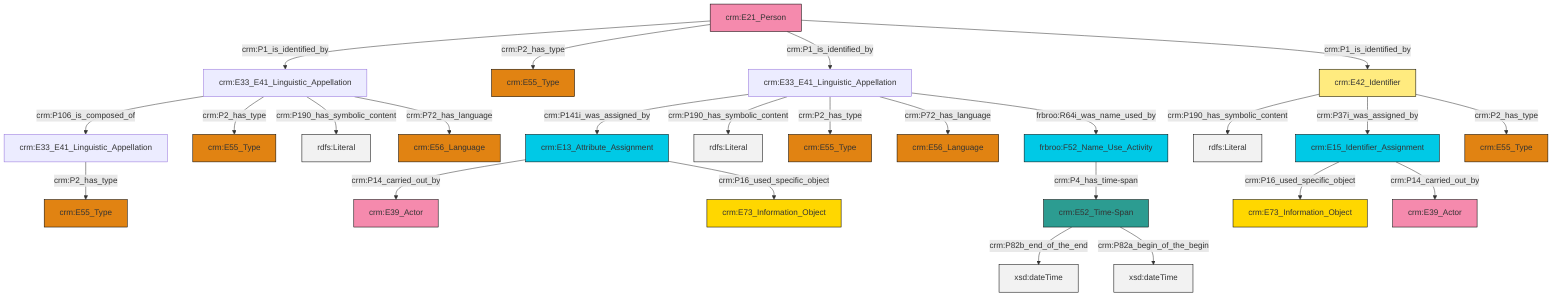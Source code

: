 graph TD
classDef Literal fill:#f2f2f2,stroke:#000000;
classDef CRM_Entity fill:#FFFFFF,stroke:#000000;
classDef Temporal_Entity fill:#00C9E6, stroke:#000000;
classDef Type fill:#E18312, stroke:#000000;
classDef Time-Span fill:#2C9C91, stroke:#000000;
classDef Appellation fill:#FFEB7F, stroke:#000000;
classDef Place fill:#008836, stroke:#000000;
classDef Persistent_Item fill:#B266B2, stroke:#000000;
classDef Conceptual_Object fill:#FFD700, stroke:#000000;
classDef Physical_Thing fill:#D2B48C, stroke:#000000;
classDef Actor fill:#f58aad, stroke:#000000;
classDef PC_Classes fill:#4ce600, stroke:#000000;
classDef Multi fill:#cccccc,stroke:#000000;

2["crm:E42_Identifier"]:::Appellation -->|crm:P190_has_symbolic_content| 4[rdfs:Literal]:::Literal
5["crm:E21_Person"]:::Actor -->|crm:P1_is_identified_by| 6["crm:E33_E41_Linguistic_Appellation"]:::Default
9["crm:E52_Time-Span"]:::Time-Span -->|crm:P82b_end_of_the_end| 10[xsd:dateTime]:::Literal
5["crm:E21_Person"]:::Actor -->|crm:P2_has_type| 19["crm:E55_Type"]:::Type
6["crm:E33_E41_Linguistic_Appellation"]:::Default -->|crm:P106_is_composed_of| 20["crm:E33_E41_Linguistic_Appellation"]:::Default
7["crm:E33_E41_Linguistic_Appellation"]:::Default -->|crm:P141i_was_assigned_by| 23["crm:E13_Attribute_Assignment"]:::Temporal_Entity
6["crm:E33_E41_Linguistic_Appellation"]:::Default -->|crm:P2_has_type| 24["crm:E55_Type"]:::Type
5["crm:E21_Person"]:::Actor -->|crm:P1_is_identified_by| 7["crm:E33_E41_Linguistic_Appellation"]:::Default
2["crm:E42_Identifier"]:::Appellation -->|crm:P37i_was_assigned_by| 25["crm:E15_Identifier_Assignment"]:::Temporal_Entity
0["frbroo:F52_Name_Use_Activity"]:::Temporal_Entity -->|crm:P4_has_time-span| 9["crm:E52_Time-Span"]:::Time-Span
7["crm:E33_E41_Linguistic_Appellation"]:::Default -->|crm:P190_has_symbolic_content| 27[rdfs:Literal]:::Literal
9["crm:E52_Time-Span"]:::Time-Span -->|crm:P82a_begin_of_the_begin| 28[xsd:dateTime]:::Literal
7["crm:E33_E41_Linguistic_Appellation"]:::Default -->|crm:P2_has_type| 11["crm:E55_Type"]:::Type
2["crm:E42_Identifier"]:::Appellation -->|crm:P2_has_type| 15["crm:E55_Type"]:::Type
25["crm:E15_Identifier_Assignment"]:::Temporal_Entity -->|crm:P16_used_specific_object| 32["crm:E73_Information_Object"]:::Conceptual_Object
23["crm:E13_Attribute_Assignment"]:::Temporal_Entity -->|crm:P14_carried_out_by| 35["crm:E39_Actor"]:::Actor
20["crm:E33_E41_Linguistic_Appellation"]:::Default -->|crm:P2_has_type| 13["crm:E55_Type"]:::Type
23["crm:E13_Attribute_Assignment"]:::Temporal_Entity -->|crm:P16_used_specific_object| 17["crm:E73_Information_Object"]:::Conceptual_Object
6["crm:E33_E41_Linguistic_Appellation"]:::Default -->|crm:P190_has_symbolic_content| 38[rdfs:Literal]:::Literal
7["crm:E33_E41_Linguistic_Appellation"]:::Default -->|crm:P72_has_language| 29["crm:E56_Language"]:::Type
5["crm:E21_Person"]:::Actor -->|crm:P1_is_identified_by| 2["crm:E42_Identifier"]:::Appellation
25["crm:E15_Identifier_Assignment"]:::Temporal_Entity -->|crm:P14_carried_out_by| 43["crm:E39_Actor"]:::Actor
6["crm:E33_E41_Linguistic_Appellation"]:::Default -->|crm:P72_has_language| 39["crm:E56_Language"]:::Type
7["crm:E33_E41_Linguistic_Appellation"]:::Default -->|frbroo:R64i_was_name_used_by| 0["frbroo:F52_Name_Use_Activity"]:::Temporal_Entity